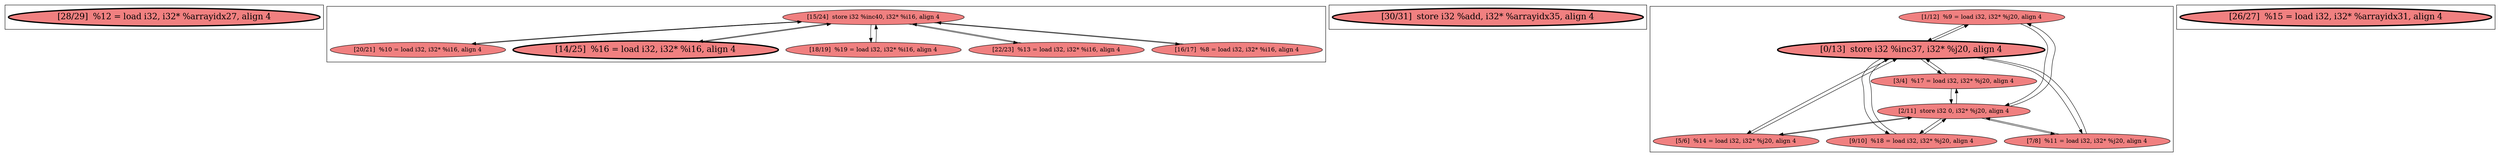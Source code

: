 
digraph G {





subgraph cluster4 {


node506 [penwidth=3.0,fontsize=20,fillcolor=lightcoral,label="[28/29]  %12 = load i32, i32* %arrayidx27, align 4",shape=ellipse,style=filled ]



}

subgraph cluster3 {


node505 [fillcolor=lightcoral,label="[15/24]  store i32 %inc40, i32* %i16, align 4",shape=ellipse,style=filled ]
node504 [penwidth=3.0,fontsize=20,fillcolor=lightcoral,label="[14/25]  %16 = load i32, i32* %i16, align 4",shape=ellipse,style=filled ]
node502 [fillcolor=lightcoral,label="[18/19]  %19 = load i32, i32* %i16, align 4",shape=ellipse,style=filled ]
node500 [fillcolor=lightcoral,label="[22/23]  %13 = load i32, i32* %i16, align 4",shape=ellipse,style=filled ]
node503 [fillcolor=lightcoral,label="[16/17]  %8 = load i32, i32* %i16, align 4",shape=ellipse,style=filled ]
node501 [fillcolor=lightcoral,label="[20/21]  %10 = load i32, i32* %i16, align 4",shape=ellipse,style=filled ]

node505->node504 [ ]
node505->node500 [ ]
node500->node505 [ ]
node501->node505 [ ]
node505->node503 [ ]
node504->node505 [ ]
node505->node501 [ ]
node505->node502 [ ]
node502->node505 [ ]
node503->node505 [ ]


}

subgraph cluster2 {


node499 [penwidth=3.0,fontsize=20,fillcolor=lightcoral,label="[30/31]  store i32 %add, i32* %arrayidx35, align 4",shape=ellipse,style=filled ]



}

subgraph cluster0 {


node492 [fillcolor=lightcoral,label="[1/12]  %9 = load i32, i32* %j20, align 4",shape=ellipse,style=filled ]
node497 [fillcolor=lightcoral,label="[7/8]  %11 = load i32, i32* %j20, align 4",shape=ellipse,style=filled ]
node496 [fillcolor=lightcoral,label="[5/6]  %14 = load i32, i32* %j20, align 4",shape=ellipse,style=filled ]
node491 [fillcolor=lightcoral,label="[9/10]  %18 = load i32, i32* %j20, align 4",shape=ellipse,style=filled ]
node493 [penwidth=3.0,fontsize=20,fillcolor=lightcoral,label="[0/13]  store i32 %inc37, i32* %j20, align 4",shape=ellipse,style=filled ]
node495 [fillcolor=lightcoral,label="[3/4]  %17 = load i32, i32* %j20, align 4",shape=ellipse,style=filled ]
node494 [fillcolor=lightcoral,label="[2/11]  store i32 0, i32* %j20, align 4",shape=ellipse,style=filled ]

node497->node494 [ ]
node494->node496 [ ]
node494->node492 [ ]
node492->node494 [ ]
node493->node497 [ ]
node493->node491 [ ]
node496->node494 [ ]
node491->node494 [ ]
node492->node493 [ ]
node494->node497 [ ]
node494->node491 [ ]
node491->node493 [ ]
node495->node493 [ ]
node493->node492 [ ]
node494->node495 [ ]
node496->node493 [ ]
node493->node496 [ ]
node493->node495 [ ]
node497->node493 [ ]
node495->node494 [ ]


}

subgraph cluster1 {


node498 [penwidth=3.0,fontsize=20,fillcolor=lightcoral,label="[26/27]  %15 = load i32, i32* %arrayidx31, align 4",shape=ellipse,style=filled ]



}

}
